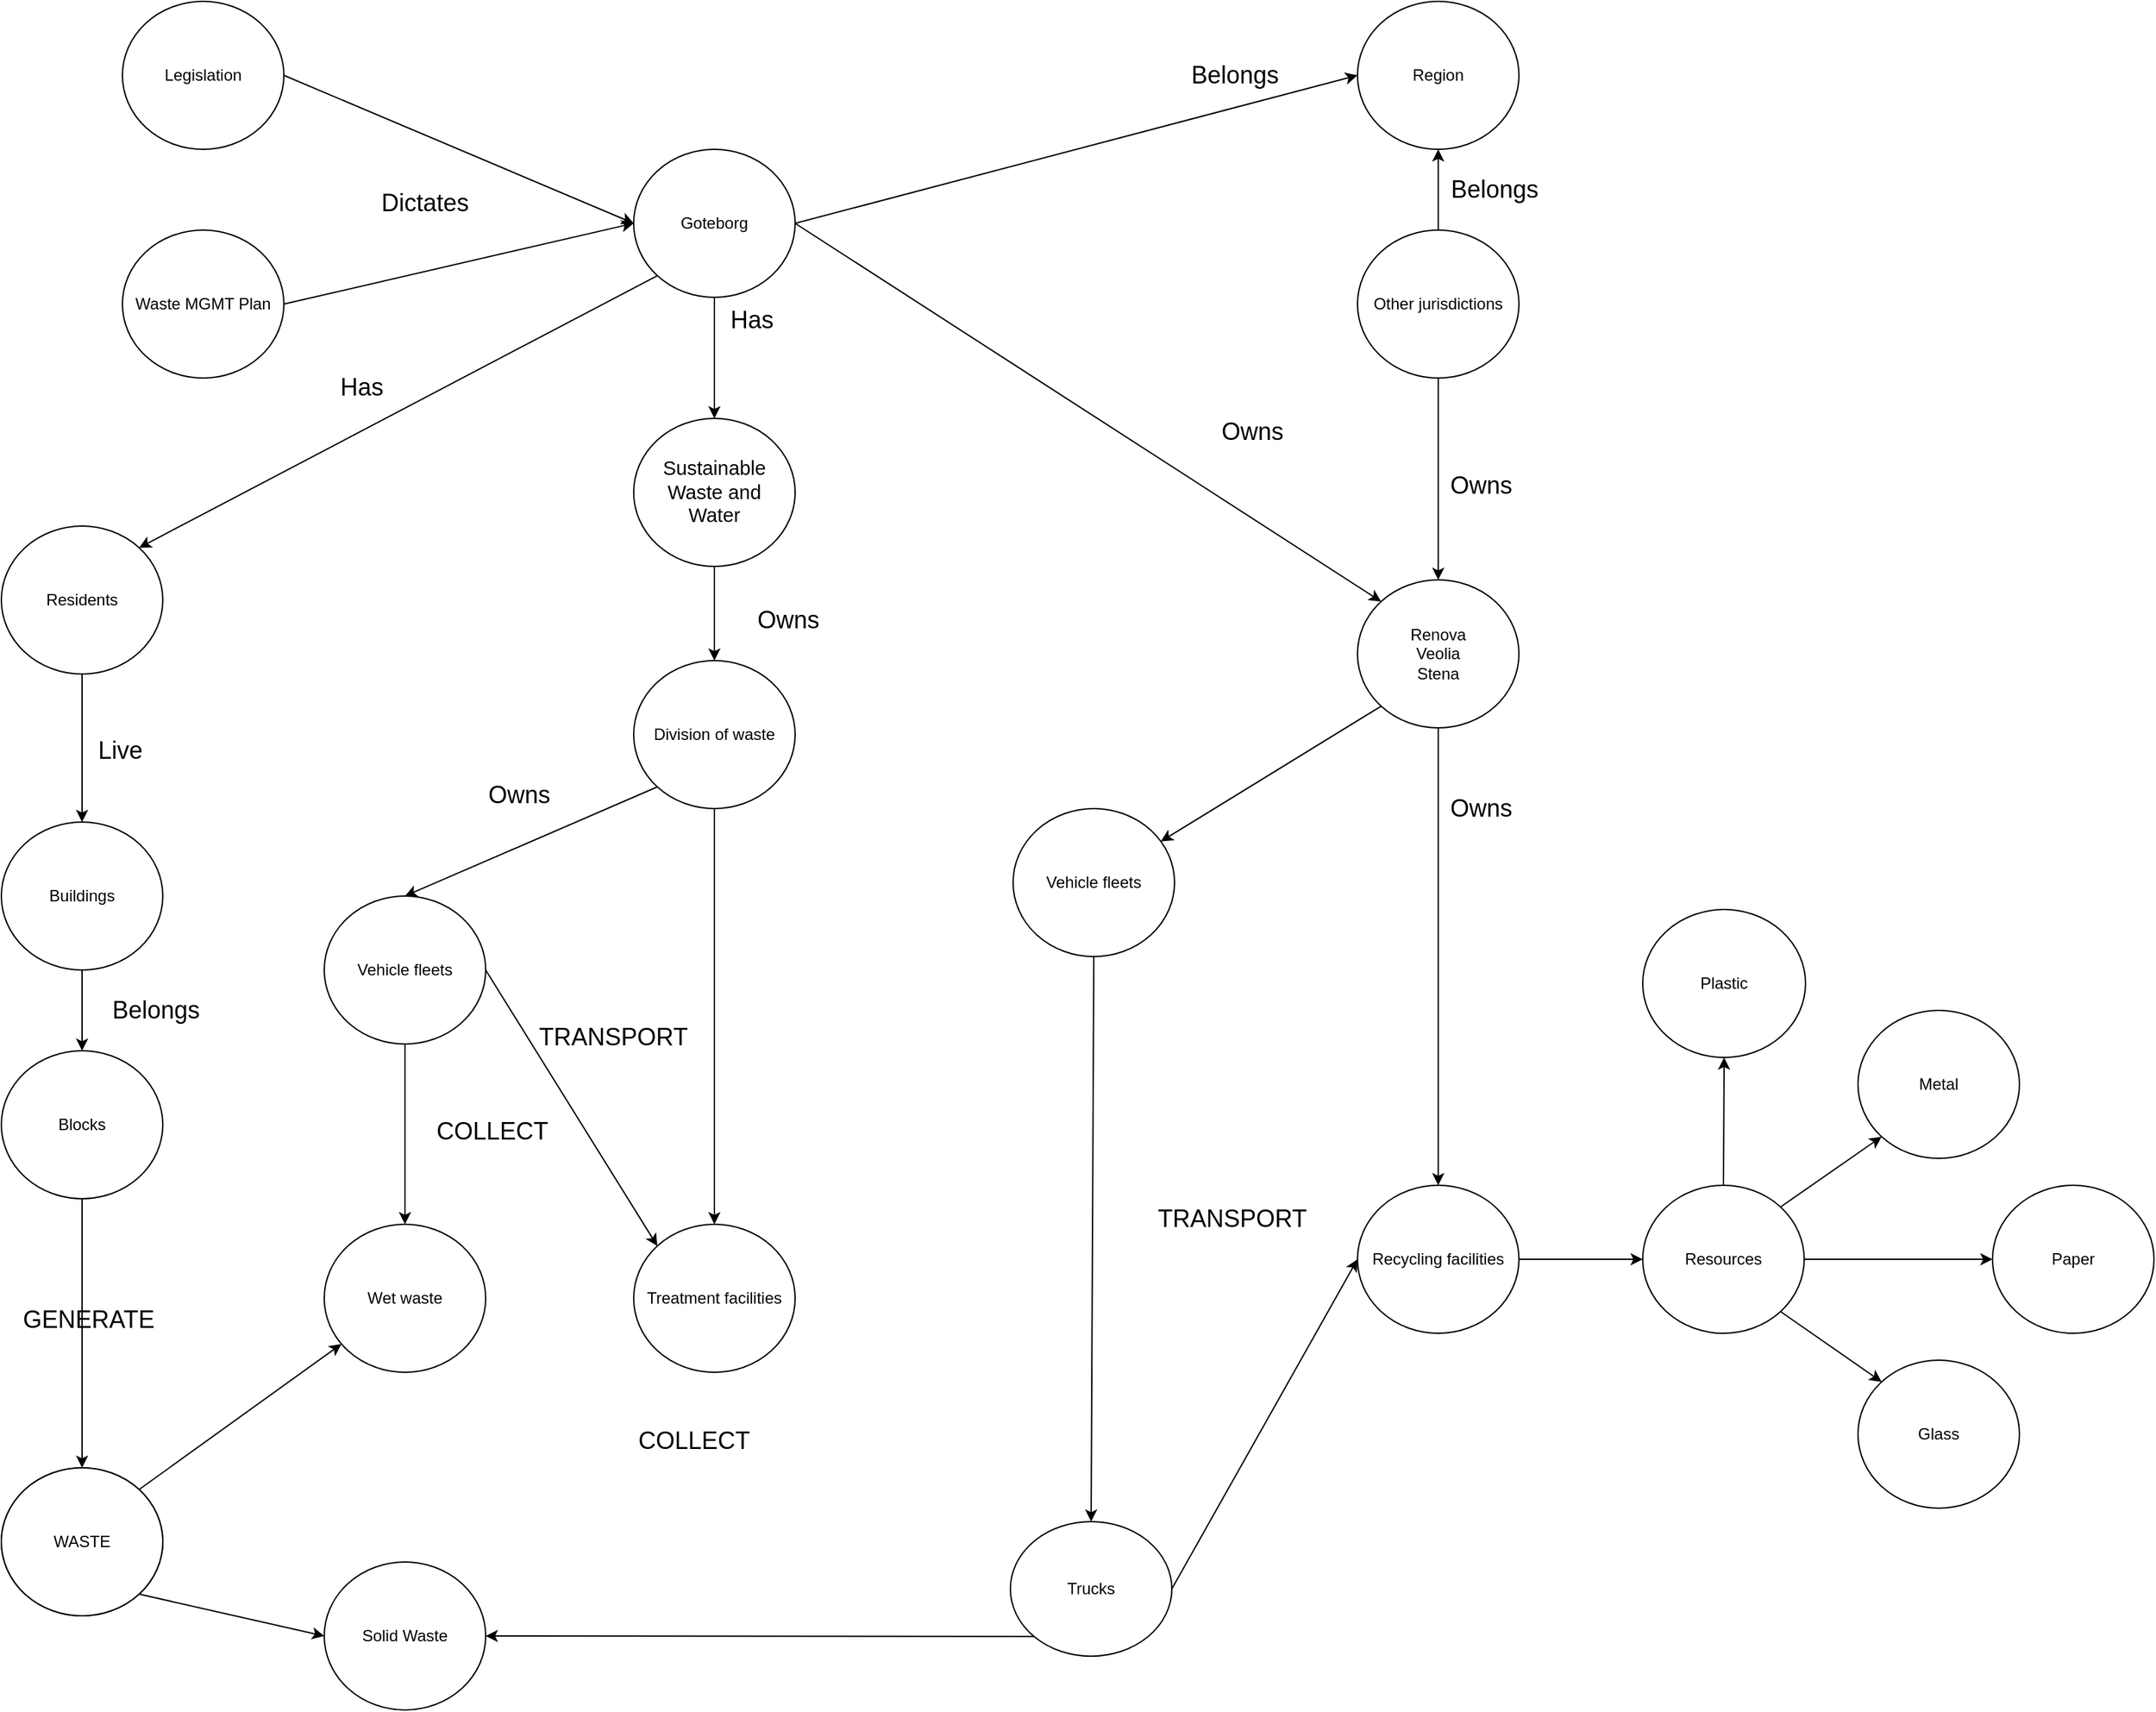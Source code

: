 <mxfile version="13.9.9" type="device"><diagram id="C5RBs43oDa-KdzZeNtuy" name="gote"><mxGraphModel dx="1595" dy="482" grid="1" gridSize="10" guides="1" tooltips="1" connect="1" arrows="1" fold="1" page="1" pageScale="1" pageWidth="827" pageHeight="1169" math="0" shadow="0"><root><mxCell id="WIyWlLk6GJQsqaUBKTNV-0"/><mxCell id="WIyWlLk6GJQsqaUBKTNV-1" parent="WIyWlLk6GJQsqaUBKTNV-0"/><mxCell id="M03wFqewdALiJdcQgQsA-70" value="Goteborg" style="ellipse;whiteSpace=wrap;html=1;" parent="WIyWlLk6GJQsqaUBKTNV-1" vertex="1"><mxGeometry x="230" y="260" width="120" height="110" as="geometry"/></mxCell><mxCell id="M03wFqewdALiJdcQgQsA-71" value="&lt;div&gt;&lt;span style=&quot;font-size: 11.0pt ; font-family: &amp;#34;calibri&amp;#34; , sans-serif&quot;&gt;Sustainable &lt;br&gt;&lt;/span&gt;&lt;/div&gt;&lt;div&gt;&lt;span style=&quot;font-size: 11.0pt ; font-family: &amp;#34;calibri&amp;#34; , sans-serif&quot;&gt;Waste and&lt;/span&gt;&lt;/div&gt;&lt;div&gt;&lt;span style=&quot;font-size: 11.0pt ; font-family: &amp;#34;calibri&amp;#34; , sans-serif&quot;&gt;&lt;/span&gt;&lt;/div&gt;&lt;span style=&quot;font-size: 11.0pt ; font-family: &amp;#34;calibri&amp;#34; , sans-serif&quot;&gt;Water&lt;/span&gt;" style="ellipse;whiteSpace=wrap;html=1;" parent="WIyWlLk6GJQsqaUBKTNV-1" vertex="1"><mxGeometry x="230" y="460" width="120" height="110" as="geometry"/></mxCell><mxCell id="M03wFqewdALiJdcQgQsA-72" value="Division of waste" style="ellipse;whiteSpace=wrap;html=1;" parent="WIyWlLk6GJQsqaUBKTNV-1" vertex="1"><mxGeometry x="230" y="640" width="120" height="110" as="geometry"/></mxCell><mxCell id="M03wFqewdALiJdcQgQsA-73" value="Legislation" style="ellipse;whiteSpace=wrap;html=1;" parent="WIyWlLk6GJQsqaUBKTNV-1" vertex="1"><mxGeometry x="-150" y="150" width="120" height="110" as="geometry"/></mxCell><mxCell id="M03wFqewdALiJdcQgQsA-74" value="" style="endArrow=classic;html=1;exitX=1;exitY=0.5;exitDx=0;exitDy=0;entryX=0;entryY=0.5;entryDx=0;entryDy=0;" parent="WIyWlLk6GJQsqaUBKTNV-1" source="M03wFqewdALiJdcQgQsA-128" target="M03wFqewdALiJdcQgQsA-70" edge="1"><mxGeometry width="50" height="50" relative="1" as="geometry"><mxPoint y="600" as="sourcePoint"/><mxPoint x="50" y="550" as="targetPoint"/></mxGeometry></mxCell><mxCell id="M03wFqewdALiJdcQgQsA-75" value="Solid Waste" style="ellipse;whiteSpace=wrap;html=1;" parent="WIyWlLk6GJQsqaUBKTNV-1" vertex="1"><mxGeometry y="1310" width="120" height="110" as="geometry"/></mxCell><mxCell id="M03wFqewdALiJdcQgQsA-76" value="" style="endArrow=classic;html=1;entryX=0.5;entryY=0;entryDx=0;entryDy=0;exitX=0.5;exitY=1;exitDx=0;exitDy=0;" parent="WIyWlLk6GJQsqaUBKTNV-1" source="M03wFqewdALiJdcQgQsA-131" target="M03wFqewdALiJdcQgQsA-98" edge="1"><mxGeometry width="50" height="50" relative="1" as="geometry"><mxPoint x="340" y="910" as="sourcePoint"/><mxPoint x="60" y="500" as="targetPoint"/></mxGeometry></mxCell><mxCell id="M03wFqewdALiJdcQgQsA-77" value="" style="endArrow=classic;html=1;exitX=0.5;exitY=1;exitDx=0;exitDy=0;entryX=0.5;entryY=0;entryDx=0;entryDy=0;" parent="WIyWlLk6GJQsqaUBKTNV-1" source="M03wFqewdALiJdcQgQsA-71" target="M03wFqewdALiJdcQgQsA-72" edge="1"><mxGeometry width="50" height="50" relative="1" as="geometry"><mxPoint x="70" y="680" as="sourcePoint"/><mxPoint x="120" y="630" as="targetPoint"/></mxGeometry></mxCell><mxCell id="M03wFqewdALiJdcQgQsA-78" value="" style="endArrow=classic;html=1;exitX=0.5;exitY=1;exitDx=0;exitDy=0;entryX=0.5;entryY=0;entryDx=0;entryDy=0;" parent="WIyWlLk6GJQsqaUBKTNV-1" source="M03wFqewdALiJdcQgQsA-70" target="M03wFqewdALiJdcQgQsA-71" edge="1"><mxGeometry width="50" height="50" relative="1" as="geometry"><mxPoint x="70" y="680" as="sourcePoint"/><mxPoint x="120" y="630" as="targetPoint"/></mxGeometry></mxCell><mxCell id="M03wFqewdALiJdcQgQsA-79" value="Renova&lt;br&gt;Veolia&lt;br&gt;Stena" style="ellipse;whiteSpace=wrap;html=1;" parent="WIyWlLk6GJQsqaUBKTNV-1" vertex="1"><mxGeometry x="768" y="580" width="120" height="110" as="geometry"/></mxCell><mxCell id="M03wFqewdALiJdcQgQsA-80" value="Other jurisdictions" style="ellipse;whiteSpace=wrap;html=1;" parent="WIyWlLk6GJQsqaUBKTNV-1" vertex="1"><mxGeometry x="768" y="320" width="120" height="110" as="geometry"/></mxCell><mxCell id="M03wFqewdALiJdcQgQsA-81" value="" style="endArrow=classic;html=1;exitX=0.5;exitY=1;exitDx=0;exitDy=0;entryX=0.5;entryY=0;entryDx=0;entryDy=0;" parent="WIyWlLk6GJQsqaUBKTNV-1" source="M03wFqewdALiJdcQgQsA-80" target="M03wFqewdALiJdcQgQsA-79" edge="1"><mxGeometry width="50" height="50" relative="1" as="geometry"><mxPoint x="368" y="680" as="sourcePoint"/><mxPoint x="418" y="630" as="targetPoint"/></mxGeometry></mxCell><mxCell id="M03wFqewdALiJdcQgQsA-82" value="" style="endArrow=classic;html=1;exitX=1;exitY=0.5;exitDx=0;exitDy=0;entryX=0;entryY=0;entryDx=0;entryDy=0;" parent="WIyWlLk6GJQsqaUBKTNV-1" source="M03wFqewdALiJdcQgQsA-70" target="M03wFqewdALiJdcQgQsA-79" edge="1"><mxGeometry width="50" height="50" relative="1" as="geometry"><mxPoint x="450" y="370" as="sourcePoint"/><mxPoint x="470" y="500" as="targetPoint"/></mxGeometry></mxCell><mxCell id="M03wFqewdALiJdcQgQsA-83" value="Region" style="ellipse;whiteSpace=wrap;html=1;" parent="WIyWlLk6GJQsqaUBKTNV-1" vertex="1"><mxGeometry x="768" y="150" width="120" height="110" as="geometry"/></mxCell><mxCell id="M03wFqewdALiJdcQgQsA-84" value="" style="endArrow=classic;html=1;exitX=0;exitY=1;exitDx=0;exitDy=0;" parent="WIyWlLk6GJQsqaUBKTNV-1" source="M03wFqewdALiJdcQgQsA-79" target="M03wFqewdALiJdcQgQsA-87" edge="1"><mxGeometry width="50" height="50" relative="1" as="geometry"><mxPoint x="295" y="700" as="sourcePoint"/><mxPoint x="932.297" y="361.364" as="targetPoint"/></mxGeometry></mxCell><mxCell id="M03wFqewdALiJdcQgQsA-85" value="" style="endArrow=classic;html=1;entryX=0.5;entryY=1;entryDx=0;entryDy=0;exitX=0.5;exitY=0;exitDx=0;exitDy=0;" parent="WIyWlLk6GJQsqaUBKTNV-1" source="M03wFqewdALiJdcQgQsA-80" target="M03wFqewdALiJdcQgQsA-83" edge="1"><mxGeometry width="50" height="50" relative="1" as="geometry"><mxPoint x="778" y="320" as="sourcePoint"/><mxPoint x="835.297" y="536.364" as="targetPoint"/></mxGeometry></mxCell><mxCell id="M03wFqewdALiJdcQgQsA-86" value="" style="endArrow=classic;html=1;exitX=0.5;exitY=1;exitDx=0;exitDy=0;entryX=0.5;entryY=0;entryDx=0;entryDy=0;" parent="WIyWlLk6GJQsqaUBKTNV-1" source="M03wFqewdALiJdcQgQsA-79" target="M03wFqewdALiJdcQgQsA-89" edge="1"><mxGeometry width="50" height="50" relative="1" as="geometry"><mxPoint x="1058" y="400" as="sourcePoint"/><mxPoint x="1225.297" y="601.364" as="targetPoint"/></mxGeometry></mxCell><mxCell id="M03wFqewdALiJdcQgQsA-87" value="Vehicle fleets" style="ellipse;whiteSpace=wrap;html=1;" parent="WIyWlLk6GJQsqaUBKTNV-1" vertex="1"><mxGeometry x="512" y="750" width="120" height="110" as="geometry"/></mxCell><mxCell id="M03wFqewdALiJdcQgQsA-88" value="Trucks" style="ellipse;whiteSpace=wrap;html=1;" parent="WIyWlLk6GJQsqaUBKTNV-1" vertex="1"><mxGeometry x="510" y="1280" width="120" height="100" as="geometry"/></mxCell><mxCell id="M03wFqewdALiJdcQgQsA-89" value="Recycling facilities" style="ellipse;whiteSpace=wrap;html=1;" parent="WIyWlLk6GJQsqaUBKTNV-1" vertex="1"><mxGeometry x="768" y="1030" width="120" height="110" as="geometry"/></mxCell><mxCell id="M03wFqewdALiJdcQgQsA-90" value="" style="endArrow=classic;html=1;entryX=0.5;entryY=0;entryDx=0;entryDy=0;exitX=0;exitY=1;exitDx=0;exitDy=0;" parent="WIyWlLk6GJQsqaUBKTNV-1" source="M03wFqewdALiJdcQgQsA-72" target="M03wFqewdALiJdcQgQsA-131" edge="1"><mxGeometry width="50" height="50" relative="1" as="geometry"><mxPoint x="520" y="1180" as="sourcePoint"/><mxPoint x="290" y="740" as="targetPoint"/></mxGeometry></mxCell><mxCell id="M03wFqewdALiJdcQgQsA-91" value="Residents" style="ellipse;whiteSpace=wrap;html=1;" parent="WIyWlLk6GJQsqaUBKTNV-1" vertex="1"><mxGeometry x="-240" y="540" width="120" height="110" as="geometry"/></mxCell><mxCell id="M03wFqewdALiJdcQgQsA-92" value="Buildings" style="ellipse;whiteSpace=wrap;html=1;" parent="WIyWlLk6GJQsqaUBKTNV-1" vertex="1"><mxGeometry x="-240" y="760" width="120" height="110" as="geometry"/></mxCell><mxCell id="M03wFqewdALiJdcQgQsA-93" value="Blocks" style="ellipse;whiteSpace=wrap;html=1;" parent="WIyWlLk6GJQsqaUBKTNV-1" vertex="1"><mxGeometry x="-240" y="930" width="120" height="110" as="geometry"/></mxCell><mxCell id="M03wFqewdALiJdcQgQsA-94" value="" style="endArrow=classic;html=1;exitX=0.5;exitY=1;exitDx=0;exitDy=0;entryX=0.5;entryY=0;entryDx=0;entryDy=0;" parent="WIyWlLk6GJQsqaUBKTNV-1" source="M03wFqewdALiJdcQgQsA-91" target="M03wFqewdALiJdcQgQsA-92" edge="1"><mxGeometry width="50" height="50" relative="1" as="geometry"><mxPoint x="-240" y="910" as="sourcePoint"/><mxPoint x="-90" y="760" as="targetPoint"/></mxGeometry></mxCell><mxCell id="M03wFqewdALiJdcQgQsA-95" value="" style="endArrow=classic;html=1;exitX=0;exitY=1;exitDx=0;exitDy=0;entryX=1;entryY=0;entryDx=0;entryDy=0;" parent="WIyWlLk6GJQsqaUBKTNV-1" source="M03wFqewdALiJdcQgQsA-70" target="M03wFqewdALiJdcQgQsA-91" edge="1"><mxGeometry width="50" height="50" relative="1" as="geometry"><mxPoint x="-240" y="910" as="sourcePoint"/><mxPoint x="70" y="620" as="targetPoint"/></mxGeometry></mxCell><mxCell id="M03wFqewdALiJdcQgQsA-96" value="" style="endArrow=classic;html=1;exitX=0.5;exitY=1;exitDx=0;exitDy=0;" parent="WIyWlLk6GJQsqaUBKTNV-1" source="M03wFqewdALiJdcQgQsA-92" target="M03wFqewdALiJdcQgQsA-93" edge="1"><mxGeometry width="50" height="50" relative="1" as="geometry"><mxPoint x="-50" y="760" as="sourcePoint"/><mxPoint y="710" as="targetPoint"/></mxGeometry></mxCell><mxCell id="M03wFqewdALiJdcQgQsA-97" value="" style="endArrow=classic;html=1;exitX=1;exitY=0;exitDx=0;exitDy=0;" parent="WIyWlLk6GJQsqaUBKTNV-1" source="M03wFqewdALiJdcQgQsA-118" target="M03wFqewdALiJdcQgQsA-98" edge="1"><mxGeometry width="50" height="50" relative="1" as="geometry"><mxPoint x="-150" y="1170" as="sourcePoint"/><mxPoint x="-180" y="1140" as="targetPoint"/></mxGeometry></mxCell><mxCell id="M03wFqewdALiJdcQgQsA-98" value="Wet waste" style="ellipse;whiteSpace=wrap;html=1;" parent="WIyWlLk6GJQsqaUBKTNV-1" vertex="1"><mxGeometry y="1059" width="120" height="110" as="geometry"/></mxCell><mxCell id="M03wFqewdALiJdcQgQsA-99" value="&lt;font style=&quot;font-size: 18px&quot;&gt;Owns&lt;/font&gt;" style="text;html=1;strokeColor=none;fillColor=none;align=center;verticalAlign=middle;whiteSpace=wrap;rounded=0;" parent="WIyWlLk6GJQsqaUBKTNV-1" vertex="1"><mxGeometry x="645" y="450" width="90" height="40" as="geometry"/></mxCell><mxCell id="M03wFqewdALiJdcQgQsA-100" value="&lt;font style=&quot;font-size: 18px&quot;&gt;Owns&lt;/font&gt;" style="text;html=1;strokeColor=none;fillColor=none;align=center;verticalAlign=middle;whiteSpace=wrap;rounded=0;" parent="WIyWlLk6GJQsqaUBKTNV-1" vertex="1"><mxGeometry x="815" y="490" width="90" height="40" as="geometry"/></mxCell><mxCell id="M03wFqewdALiJdcQgQsA-101" value="&lt;font style=&quot;font-size: 18px&quot;&gt;Owns&lt;/font&gt;" style="text;html=1;strokeColor=none;fillColor=none;align=center;verticalAlign=middle;whiteSpace=wrap;rounded=0;" parent="WIyWlLk6GJQsqaUBKTNV-1" vertex="1"><mxGeometry x="815" y="730" width="90" height="40" as="geometry"/></mxCell><mxCell id="M03wFqewdALiJdcQgQsA-102" value="&lt;font style=&quot;font-size: 18px&quot;&gt;Belongs&lt;/font&gt;" style="text;html=1;strokeColor=none;fillColor=none;align=center;verticalAlign=middle;whiteSpace=wrap;rounded=0;" parent="WIyWlLk6GJQsqaUBKTNV-1" vertex="1"><mxGeometry x="825" y="270" width="90" height="40" as="geometry"/></mxCell><mxCell id="M03wFqewdALiJdcQgQsA-103" value="" style="endArrow=classic;html=1;exitX=1;exitY=0.5;exitDx=0;exitDy=0;entryX=0;entryY=0.5;entryDx=0;entryDy=0;" parent="WIyWlLk6GJQsqaUBKTNV-1" source="M03wFqewdALiJdcQgQsA-70" target="M03wFqewdALiJdcQgQsA-83" edge="1"><mxGeometry width="50" height="50" relative="1" as="geometry"><mxPoint x="350" y="315" as="sourcePoint"/><mxPoint x="445" y="280" as="targetPoint"/></mxGeometry></mxCell><mxCell id="M03wFqewdALiJdcQgQsA-104" value="&lt;font style=&quot;font-size: 18px&quot;&gt;Dictates&lt;/font&gt;" style="text;html=1;strokeColor=none;fillColor=none;align=center;verticalAlign=middle;whiteSpace=wrap;rounded=0;" parent="WIyWlLk6GJQsqaUBKTNV-1" vertex="1"><mxGeometry x="30" y="280" width="90" height="40" as="geometry"/></mxCell><mxCell id="M03wFqewdALiJdcQgQsA-105" value="&lt;font style=&quot;font-size: 18px&quot;&gt;Has&lt;/font&gt;" style="text;whiteSpace=wrap;html=1;" parent="WIyWlLk6GJQsqaUBKTNV-1" vertex="1"><mxGeometry x="300" y="370" width="90" height="30" as="geometry"/></mxCell><mxCell id="M03wFqewdALiJdcQgQsA-106" value="&lt;font style=&quot;font-size: 18px&quot;&gt;Owns&lt;/font&gt;" style="text;html=1;strokeColor=none;fillColor=none;align=center;verticalAlign=middle;whiteSpace=wrap;rounded=0;" parent="WIyWlLk6GJQsqaUBKTNV-1" vertex="1"><mxGeometry x="300" y="590" width="90" height="40" as="geometry"/></mxCell><mxCell id="M03wFqewdALiJdcQgQsA-107" value="&lt;font style=&quot;font-size: 18px&quot;&gt;Belongs&lt;/font&gt;" style="text;html=1;strokeColor=none;fillColor=none;align=center;verticalAlign=middle;whiteSpace=wrap;rounded=0;" parent="WIyWlLk6GJQsqaUBKTNV-1" vertex="1"><mxGeometry x="632" y="185" width="90" height="40" as="geometry"/></mxCell><mxCell id="M03wFqewdALiJdcQgQsA-108" value="&lt;font style=&quot;font-size: 18px&quot;&gt;Has&lt;/font&gt;" style="text;whiteSpace=wrap;html=1;" parent="WIyWlLk6GJQsqaUBKTNV-1" vertex="1"><mxGeometry x="10" y="420" width="90" height="30" as="geometry"/></mxCell><mxCell id="M03wFqewdALiJdcQgQsA-109" value="&lt;font style=&quot;font-size: 18px&quot;&gt;Live&lt;/font&gt;" style="text;whiteSpace=wrap;html=1;" parent="WIyWlLk6GJQsqaUBKTNV-1" vertex="1"><mxGeometry x="-170" y="690" width="90" height="30" as="geometry"/></mxCell><mxCell id="M03wFqewdALiJdcQgQsA-110" value="&lt;font style=&quot;font-size: 18px&quot;&gt;Belongs&lt;/font&gt;" style="text;html=1;strokeColor=none;fillColor=none;align=center;verticalAlign=middle;whiteSpace=wrap;rounded=0;" parent="WIyWlLk6GJQsqaUBKTNV-1" vertex="1"><mxGeometry x="-170" y="880" width="90" height="40" as="geometry"/></mxCell><mxCell id="M03wFqewdALiJdcQgQsA-111" value="&lt;font style=&quot;font-size: 18px&quot;&gt;GENERATE&lt;/font&gt;" style="text;html=1;strokeColor=none;fillColor=none;align=center;verticalAlign=middle;whiteSpace=wrap;rounded=0;" parent="WIyWlLk6GJQsqaUBKTNV-1" vertex="1"><mxGeometry x="-220" y="1110" width="90" height="40" as="geometry"/></mxCell><mxCell id="M03wFqewdALiJdcQgQsA-112" value="" style="endArrow=classic;html=1;exitX=0;exitY=1;exitDx=0;exitDy=0;entryX=1;entryY=0.5;entryDx=0;entryDy=0;" parent="WIyWlLk6GJQsqaUBKTNV-1" source="M03wFqewdALiJdcQgQsA-88" target="M03wFqewdALiJdcQgQsA-75" edge="1"><mxGeometry width="50" height="50" relative="1" as="geometry"><mxPoint x="290" y="1420" as="sourcePoint"/><mxPoint x="-137.186" y="1286.468" as="targetPoint"/></mxGeometry></mxCell><mxCell id="M03wFqewdALiJdcQgQsA-113" value="&lt;font style=&quot;font-size: 18px&quot;&gt;COLLECT&lt;/font&gt;" style="text;html=1;strokeColor=none;fillColor=none;align=center;verticalAlign=middle;whiteSpace=wrap;rounded=0;" parent="WIyWlLk6GJQsqaUBKTNV-1" vertex="1"><mxGeometry x="230" y="1200" width="90" height="40" as="geometry"/></mxCell><mxCell id="M03wFqewdALiJdcQgQsA-114" value="&lt;font style=&quot;font-size: 18px&quot;&gt;COLLECT&lt;/font&gt;" style="text;html=1;strokeColor=none;fillColor=none;align=center;verticalAlign=middle;whiteSpace=wrap;rounded=0;" parent="WIyWlLk6GJQsqaUBKTNV-1" vertex="1"><mxGeometry x="80" y="970" width="90" height="40" as="geometry"/></mxCell><mxCell id="M03wFqewdALiJdcQgQsA-115" value="" style="endArrow=classic;html=1;exitX=0.5;exitY=1;exitDx=0;exitDy=0;entryX=0.5;entryY=0;entryDx=0;entryDy=0;" parent="WIyWlLk6GJQsqaUBKTNV-1" target="M03wFqewdALiJdcQgQsA-116" edge="1"><mxGeometry width="50" height="50" relative="1" as="geometry"><mxPoint x="-180" y="1040" as="sourcePoint"/><mxPoint x="47.574" y="1256.109" as="targetPoint"/></mxGeometry></mxCell><mxCell id="M03wFqewdALiJdcQgQsA-116" value="WASTE" style="ellipse;whiteSpace=wrap;html=1;" parent="WIyWlLk6GJQsqaUBKTNV-1" vertex="1"><mxGeometry x="-240" y="1240" width="120" height="110" as="geometry"/></mxCell><mxCell id="M03wFqewdALiJdcQgQsA-117" value="" style="endArrow=classic;html=1;exitX=1;exitY=1;exitDx=0;exitDy=0;entryX=0;entryY=0.5;entryDx=0;entryDy=0;" parent="WIyWlLk6GJQsqaUBKTNV-1" source="M03wFqewdALiJdcQgQsA-116" target="M03wFqewdALiJdcQgQsA-75" edge="1"><mxGeometry width="50" height="50" relative="1" as="geometry"><mxPoint x="-120" y="1295" as="sourcePoint"/><mxPoint x="47.574" y="1206.109" as="targetPoint"/></mxGeometry></mxCell><mxCell id="M03wFqewdALiJdcQgQsA-118" value="WASTE" style="ellipse;whiteSpace=wrap;html=1;" parent="WIyWlLk6GJQsqaUBKTNV-1" vertex="1"><mxGeometry x="-240" y="1240" width="120" height="110" as="geometry"/></mxCell><mxCell id="M03wFqewdALiJdcQgQsA-119" value="Resources" style="ellipse;whiteSpace=wrap;html=1;" parent="WIyWlLk6GJQsqaUBKTNV-1" vertex="1"><mxGeometry x="980" y="1030" width="120" height="110" as="geometry"/></mxCell><mxCell id="M03wFqewdALiJdcQgQsA-120" value="Metal" style="ellipse;whiteSpace=wrap;html=1;" parent="WIyWlLk6GJQsqaUBKTNV-1" vertex="1"><mxGeometry x="1140" y="900" width="120" height="110" as="geometry"/></mxCell><mxCell id="M03wFqewdALiJdcQgQsA-121" value="Paper" style="ellipse;whiteSpace=wrap;html=1;" parent="WIyWlLk6GJQsqaUBKTNV-1" vertex="1"><mxGeometry x="1240" y="1030" width="120" height="110" as="geometry"/></mxCell><mxCell id="M03wFqewdALiJdcQgQsA-122" value="Plastic" style="ellipse;whiteSpace=wrap;html=1;" parent="WIyWlLk6GJQsqaUBKTNV-1" vertex="1"><mxGeometry x="980" y="825" width="121" height="110" as="geometry"/></mxCell><mxCell id="M03wFqewdALiJdcQgQsA-123" value="Glass" style="ellipse;whiteSpace=wrap;html=1;" parent="WIyWlLk6GJQsqaUBKTNV-1" vertex="1"><mxGeometry x="1140" y="1160" width="120" height="110" as="geometry"/></mxCell><mxCell id="M03wFqewdALiJdcQgQsA-124" value="" style="endArrow=classic;html=1;entryX=0;entryY=0;entryDx=0;entryDy=0;exitX=1;exitY=1;exitDx=0;exitDy=0;" parent="WIyWlLk6GJQsqaUBKTNV-1" source="M03wFqewdALiJdcQgQsA-119" target="M03wFqewdALiJdcQgQsA-123" edge="1"><mxGeometry width="50" height="50" relative="1" as="geometry"><mxPoint x="1750" y="427.5" as="sourcePoint"/><mxPoint x="1230" y="1310" as="targetPoint"/></mxGeometry></mxCell><mxCell id="M03wFqewdALiJdcQgQsA-125" value="" style="endArrow=classic;html=1;entryX=0;entryY=0.5;entryDx=0;entryDy=0;exitX=1;exitY=0.5;exitDx=0;exitDy=0;" parent="WIyWlLk6GJQsqaUBKTNV-1" source="M03wFqewdALiJdcQgQsA-119" target="M03wFqewdALiJdcQgQsA-121" edge="1"><mxGeometry width="50" height="50" relative="1" as="geometry"><mxPoint x="1760" y="437.5" as="sourcePoint"/><mxPoint x="1540.0" y="902.5" as="targetPoint"/></mxGeometry></mxCell><mxCell id="M03wFqewdALiJdcQgQsA-126" value="" style="endArrow=classic;html=1;entryX=0;entryY=1;entryDx=0;entryDy=0;exitX=1;exitY=0;exitDx=0;exitDy=0;" parent="WIyWlLk6GJQsqaUBKTNV-1" source="M03wFqewdALiJdcQgQsA-119" target="M03wFqewdALiJdcQgQsA-120" edge="1"><mxGeometry width="50" height="50" relative="1" as="geometry"><mxPoint x="1770" y="447.5" as="sourcePoint"/><mxPoint x="1550.0" y="912.5" as="targetPoint"/></mxGeometry></mxCell><mxCell id="M03wFqewdALiJdcQgQsA-127" value="" style="endArrow=classic;html=1;exitX=0.5;exitY=0;exitDx=0;exitDy=0;entryX=0.5;entryY=1;entryDx=0;entryDy=0;" parent="WIyWlLk6GJQsqaUBKTNV-1" source="M03wFqewdALiJdcQgQsA-119" target="M03wFqewdALiJdcQgQsA-122" edge="1"><mxGeometry width="50" height="50" relative="1" as="geometry"><mxPoint x="990" y="567.5" as="sourcePoint"/><mxPoint x="770.5" y="1145" as="targetPoint"/></mxGeometry></mxCell><mxCell id="M03wFqewdALiJdcQgQsA-128" value="Waste MGMT Plan" style="ellipse;whiteSpace=wrap;html=1;" parent="WIyWlLk6GJQsqaUBKTNV-1" vertex="1"><mxGeometry x="-150" y="320" width="120" height="110" as="geometry"/></mxCell><mxCell id="M03wFqewdALiJdcQgQsA-129" value="" style="endArrow=classic;html=1;exitX=1;exitY=0.5;exitDx=0;exitDy=0;entryX=0;entryY=0.5;entryDx=0;entryDy=0;" parent="WIyWlLk6GJQsqaUBKTNV-1" source="M03wFqewdALiJdcQgQsA-73" edge="1"><mxGeometry width="50" height="50" relative="1" as="geometry"><mxPoint x="57.0" y="325" as="sourcePoint"/><mxPoint x="230" y="315" as="targetPoint"/></mxGeometry></mxCell><mxCell id="M03wFqewdALiJdcQgQsA-130" value="" style="endArrow=classic;html=1;exitX=0.5;exitY=1;exitDx=0;exitDy=0;entryX=0.5;entryY=0;entryDx=0;entryDy=0;" parent="WIyWlLk6GJQsqaUBKTNV-1" source="M03wFqewdALiJdcQgQsA-87" target="M03wFqewdALiJdcQgQsA-88" edge="1"><mxGeometry width="50" height="50" relative="1" as="geometry"><mxPoint x="570" y="1090" as="sourcePoint"/><mxPoint x="585" y="840" as="targetPoint"/></mxGeometry></mxCell><mxCell id="M03wFqewdALiJdcQgQsA-131" value="Vehicle fleets" style="ellipse;whiteSpace=wrap;html=1;" parent="WIyWlLk6GJQsqaUBKTNV-1" vertex="1"><mxGeometry y="815" width="120" height="110" as="geometry"/></mxCell><mxCell id="M03wFqewdALiJdcQgQsA-132" value="&lt;font style=&quot;font-size: 18px&quot;&gt;Owns&lt;/font&gt;" style="text;html=1;strokeColor=none;fillColor=none;align=center;verticalAlign=middle;whiteSpace=wrap;rounded=0;" parent="WIyWlLk6GJQsqaUBKTNV-1" vertex="1"><mxGeometry x="100" y="720" width="90" height="40" as="geometry"/></mxCell><mxCell id="M03wFqewdALiJdcQgQsA-133" value="" style="endArrow=classic;html=1;exitX=1;exitY=0.5;exitDx=0;exitDy=0;entryX=0;entryY=0.5;entryDx=0;entryDy=0;" parent="WIyWlLk6GJQsqaUBKTNV-1" source="M03wFqewdALiJdcQgQsA-89" target="M03wFqewdALiJdcQgQsA-119" edge="1"><mxGeometry width="50" height="50" relative="1" as="geometry"><mxPoint x="540" y="845" as="sourcePoint"/><mxPoint x="540" y="1035" as="targetPoint"/></mxGeometry></mxCell><mxCell id="M03wFqewdALiJdcQgQsA-134" value="" style="endArrow=classic;html=1;exitX=1;exitY=0.5;exitDx=0;exitDy=0;entryX=0;entryY=0.5;entryDx=0;entryDy=0;" parent="WIyWlLk6GJQsqaUBKTNV-1" source="M03wFqewdALiJdcQgQsA-88" target="M03wFqewdALiJdcQgQsA-89" edge="1"><mxGeometry width="50" height="50" relative="1" as="geometry"><mxPoint x="497.574" y="1120.355" as="sourcePoint"/><mxPoint x="120" y="1365" as="targetPoint"/></mxGeometry></mxCell><mxCell id="M03wFqewdALiJdcQgQsA-135" value="&lt;font style=&quot;font-size: 18px&quot;&gt;TRANSPORT&lt;/font&gt;" style="text;html=1;strokeColor=none;fillColor=none;align=center;verticalAlign=middle;whiteSpace=wrap;rounded=0;" parent="WIyWlLk6GJQsqaUBKTNV-1" vertex="1"><mxGeometry x="630" y="1035" width="90" height="40" as="geometry"/></mxCell><mxCell id="M03wFqewdALiJdcQgQsA-136" value="Treatment facilities" style="ellipse;whiteSpace=wrap;html=1;" parent="WIyWlLk6GJQsqaUBKTNV-1" vertex="1"><mxGeometry x="230" y="1059" width="120" height="110" as="geometry"/></mxCell><mxCell id="M03wFqewdALiJdcQgQsA-137" value="" style="endArrow=classic;html=1;entryX=0.5;entryY=0;entryDx=0;entryDy=0;exitX=0.5;exitY=1;exitDx=0;exitDy=0;" parent="WIyWlLk6GJQsqaUBKTNV-1" source="M03wFqewdALiJdcQgQsA-72" target="M03wFqewdALiJdcQgQsA-136" edge="1"><mxGeometry width="50" height="50" relative="1" as="geometry"><mxPoint x="247.574" y="733.891" as="sourcePoint"/><mxPoint x="60" y="815" as="targetPoint"/></mxGeometry></mxCell><mxCell id="M03wFqewdALiJdcQgQsA-138" value="" style="endArrow=classic;html=1;entryX=0;entryY=0;entryDx=0;entryDy=0;exitX=1;exitY=0.5;exitDx=0;exitDy=0;" parent="WIyWlLk6GJQsqaUBKTNV-1" source="M03wFqewdALiJdcQgQsA-131" target="M03wFqewdALiJdcQgQsA-136" edge="1"><mxGeometry width="50" height="50" relative="1" as="geometry"><mxPoint x="60" y="925" as="sourcePoint"/><mxPoint x="60" y="1059" as="targetPoint"/></mxGeometry></mxCell><mxCell id="M03wFqewdALiJdcQgQsA-139" value="&lt;font style=&quot;font-size: 18px&quot;&gt;TRANSPORT&lt;/font&gt;" style="text;html=1;strokeColor=none;fillColor=none;align=center;verticalAlign=middle;whiteSpace=wrap;rounded=0;" parent="WIyWlLk6GJQsqaUBKTNV-1" vertex="1"><mxGeometry x="170" y="900" width="90" height="40" as="geometry"/></mxCell></root></mxGraphModel></diagram></mxfile>